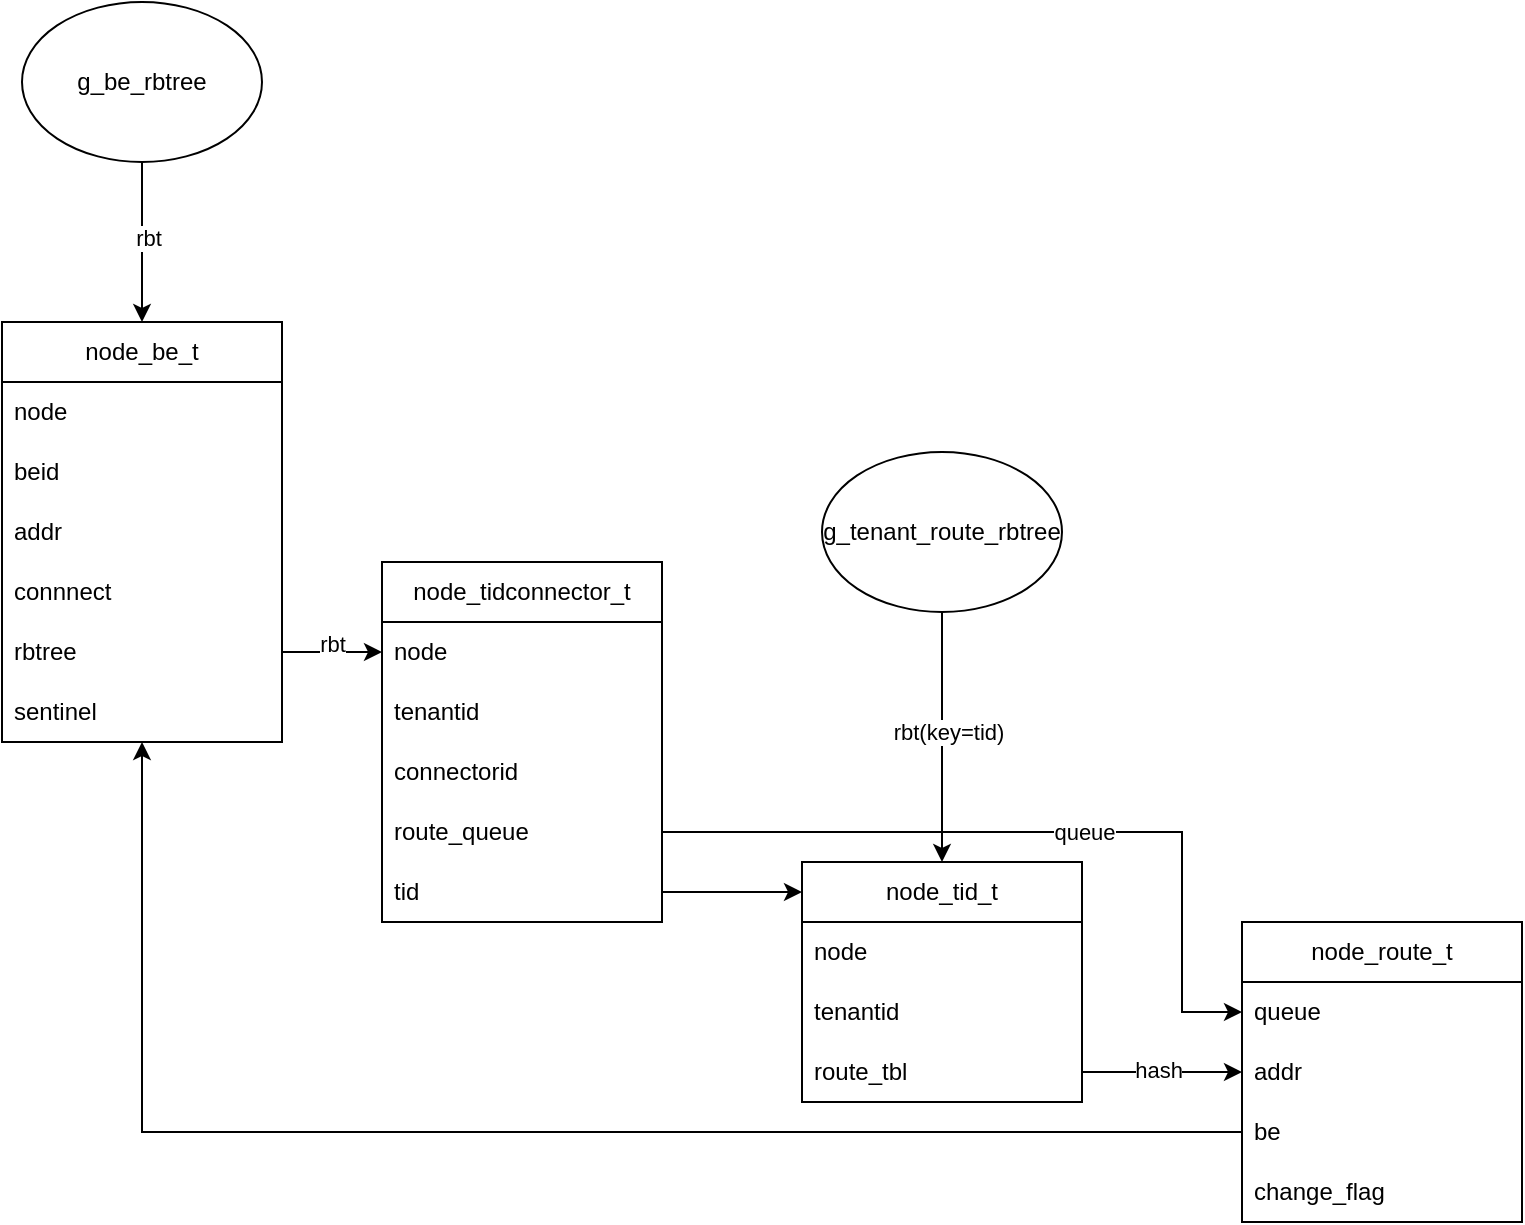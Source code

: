 <mxfile version="21.6.7" type="github">
  <diagram name="第 1 页" id="9tvE4MnZuXCgxkZs_Ca-">
    <mxGraphModel dx="1434" dy="750" grid="1" gridSize="10" guides="1" tooltips="1" connect="1" arrows="1" fold="1" page="1" pageScale="1" pageWidth="827" pageHeight="1169" math="0" shadow="0">
      <root>
        <mxCell id="0" />
        <mxCell id="1" parent="0" />
        <mxCell id="udV0yWRpovYs5E8_WzMy-1" value="g_be_rbtree" style="ellipse;whiteSpace=wrap;html=1;" vertex="1" parent="1">
          <mxGeometry x="60" y="60" width="120" height="80" as="geometry" />
        </mxCell>
        <mxCell id="udV0yWRpovYs5E8_WzMy-2" value="node_be_t" style="swimlane;fontStyle=0;childLayout=stackLayout;horizontal=1;startSize=30;horizontalStack=0;resizeParent=1;resizeParentMax=0;resizeLast=0;collapsible=1;marginBottom=0;whiteSpace=wrap;html=1;" vertex="1" parent="1">
          <mxGeometry x="50" y="220" width="140" height="210" as="geometry" />
        </mxCell>
        <mxCell id="udV0yWRpovYs5E8_WzMy-3" value="node" style="text;strokeColor=none;fillColor=none;align=left;verticalAlign=middle;spacingLeft=4;spacingRight=4;overflow=hidden;points=[[0,0.5],[1,0.5]];portConstraint=eastwest;rotatable=0;whiteSpace=wrap;html=1;" vertex="1" parent="udV0yWRpovYs5E8_WzMy-2">
          <mxGeometry y="30" width="140" height="30" as="geometry" />
        </mxCell>
        <mxCell id="udV0yWRpovYs5E8_WzMy-4" value="beid" style="text;strokeColor=none;fillColor=none;align=left;verticalAlign=middle;spacingLeft=4;spacingRight=4;overflow=hidden;points=[[0,0.5],[1,0.5]];portConstraint=eastwest;rotatable=0;whiteSpace=wrap;html=1;" vertex="1" parent="udV0yWRpovYs5E8_WzMy-2">
          <mxGeometry y="60" width="140" height="30" as="geometry" />
        </mxCell>
        <mxCell id="udV0yWRpovYs5E8_WzMy-5" value="addr" style="text;strokeColor=none;fillColor=none;align=left;verticalAlign=middle;spacingLeft=4;spacingRight=4;overflow=hidden;points=[[0,0.5],[1,0.5]];portConstraint=eastwest;rotatable=0;whiteSpace=wrap;html=1;" vertex="1" parent="udV0yWRpovYs5E8_WzMy-2">
          <mxGeometry y="90" width="140" height="30" as="geometry" />
        </mxCell>
        <mxCell id="udV0yWRpovYs5E8_WzMy-6" value="connnect" style="text;strokeColor=none;fillColor=none;align=left;verticalAlign=middle;spacingLeft=4;spacingRight=4;overflow=hidden;points=[[0,0.5],[1,0.5]];portConstraint=eastwest;rotatable=0;whiteSpace=wrap;html=1;" vertex="1" parent="udV0yWRpovYs5E8_WzMy-2">
          <mxGeometry y="120" width="140" height="30" as="geometry" />
        </mxCell>
        <mxCell id="udV0yWRpovYs5E8_WzMy-8" value="rbtree" style="text;strokeColor=none;fillColor=none;align=left;verticalAlign=middle;spacingLeft=4;spacingRight=4;overflow=hidden;points=[[0,0.5],[1,0.5]];portConstraint=eastwest;rotatable=0;whiteSpace=wrap;html=1;" vertex="1" parent="udV0yWRpovYs5E8_WzMy-2">
          <mxGeometry y="150" width="140" height="30" as="geometry" />
        </mxCell>
        <mxCell id="udV0yWRpovYs5E8_WzMy-7" value="sentinel" style="text;strokeColor=none;fillColor=none;align=left;verticalAlign=middle;spacingLeft=4;spacingRight=4;overflow=hidden;points=[[0,0.5],[1,0.5]];portConstraint=eastwest;rotatable=0;whiteSpace=wrap;html=1;" vertex="1" parent="udV0yWRpovYs5E8_WzMy-2">
          <mxGeometry y="180" width="140" height="30" as="geometry" />
        </mxCell>
        <mxCell id="udV0yWRpovYs5E8_WzMy-9" value="" style="endArrow=classic;html=1;rounded=0;exitX=0.5;exitY=1;exitDx=0;exitDy=0;entryX=0.5;entryY=0;entryDx=0;entryDy=0;" edge="1" parent="1" source="udV0yWRpovYs5E8_WzMy-1" target="udV0yWRpovYs5E8_WzMy-2">
          <mxGeometry width="50" height="50" relative="1" as="geometry">
            <mxPoint x="300" y="230" as="sourcePoint" />
            <mxPoint x="350" y="180" as="targetPoint" />
          </mxGeometry>
        </mxCell>
        <mxCell id="udV0yWRpovYs5E8_WzMy-10" value="rbt" style="edgeLabel;html=1;align=center;verticalAlign=middle;resizable=0;points=[];" vertex="1" connectable="0" parent="udV0yWRpovYs5E8_WzMy-9">
          <mxGeometry x="-0.048" y="3" relative="1" as="geometry">
            <mxPoint as="offset" />
          </mxGeometry>
        </mxCell>
        <mxCell id="udV0yWRpovYs5E8_WzMy-11" value="node_tidconnector_t" style="swimlane;fontStyle=0;childLayout=stackLayout;horizontal=1;startSize=30;horizontalStack=0;resizeParent=1;resizeParentMax=0;resizeLast=0;collapsible=1;marginBottom=0;whiteSpace=wrap;html=1;" vertex="1" parent="1">
          <mxGeometry x="240" y="340" width="140" height="180" as="geometry" />
        </mxCell>
        <mxCell id="udV0yWRpovYs5E8_WzMy-12" value="node" style="text;strokeColor=none;fillColor=none;align=left;verticalAlign=middle;spacingLeft=4;spacingRight=4;overflow=hidden;points=[[0,0.5],[1,0.5]];portConstraint=eastwest;rotatable=0;whiteSpace=wrap;html=1;" vertex="1" parent="udV0yWRpovYs5E8_WzMy-11">
          <mxGeometry y="30" width="140" height="30" as="geometry" />
        </mxCell>
        <mxCell id="udV0yWRpovYs5E8_WzMy-13" value="tenantid" style="text;strokeColor=none;fillColor=none;align=left;verticalAlign=middle;spacingLeft=4;spacingRight=4;overflow=hidden;points=[[0,0.5],[1,0.5]];portConstraint=eastwest;rotatable=0;whiteSpace=wrap;html=1;" vertex="1" parent="udV0yWRpovYs5E8_WzMy-11">
          <mxGeometry y="60" width="140" height="30" as="geometry" />
        </mxCell>
        <mxCell id="udV0yWRpovYs5E8_WzMy-14" value="connectorid" style="text;strokeColor=none;fillColor=none;align=left;verticalAlign=middle;spacingLeft=4;spacingRight=4;overflow=hidden;points=[[0,0.5],[1,0.5]];portConstraint=eastwest;rotatable=0;whiteSpace=wrap;html=1;" vertex="1" parent="udV0yWRpovYs5E8_WzMy-11">
          <mxGeometry y="90" width="140" height="30" as="geometry" />
        </mxCell>
        <mxCell id="udV0yWRpovYs5E8_WzMy-17" value="route_queue" style="text;strokeColor=none;fillColor=none;align=left;verticalAlign=middle;spacingLeft=4;spacingRight=4;overflow=hidden;points=[[0,0.5],[1,0.5]];portConstraint=eastwest;rotatable=0;whiteSpace=wrap;html=1;" vertex="1" parent="udV0yWRpovYs5E8_WzMy-11">
          <mxGeometry y="120" width="140" height="30" as="geometry" />
        </mxCell>
        <mxCell id="udV0yWRpovYs5E8_WzMy-16" value="tid" style="text;strokeColor=none;fillColor=none;align=left;verticalAlign=middle;spacingLeft=4;spacingRight=4;overflow=hidden;points=[[0,0.5],[1,0.5]];portConstraint=eastwest;rotatable=0;whiteSpace=wrap;html=1;" vertex="1" parent="udV0yWRpovYs5E8_WzMy-11">
          <mxGeometry y="150" width="140" height="30" as="geometry" />
        </mxCell>
        <mxCell id="udV0yWRpovYs5E8_WzMy-18" value="" style="endArrow=classic;html=1;rounded=0;exitX=1;exitY=0.5;exitDx=0;exitDy=0;entryX=0;entryY=0.5;entryDx=0;entryDy=0;" edge="1" parent="1" source="udV0yWRpovYs5E8_WzMy-8" target="udV0yWRpovYs5E8_WzMy-12">
          <mxGeometry width="50" height="50" relative="1" as="geometry">
            <mxPoint x="110" y="400" as="sourcePoint" />
            <mxPoint x="250" y="590" as="targetPoint" />
          </mxGeometry>
        </mxCell>
        <mxCell id="udV0yWRpovYs5E8_WzMy-19" value="rbt" style="edgeLabel;html=1;align=center;verticalAlign=middle;resizable=0;points=[];" vertex="1" connectable="0" parent="udV0yWRpovYs5E8_WzMy-18">
          <mxGeometry x="-0.059" y="4" relative="1" as="geometry">
            <mxPoint x="1" as="offset" />
          </mxGeometry>
        </mxCell>
        <mxCell id="udV0yWRpovYs5E8_WzMy-20" value="g_tenant_route_rbtree" style="ellipse;whiteSpace=wrap;html=1;" vertex="1" parent="1">
          <mxGeometry x="460" y="285" width="120" height="80" as="geometry" />
        </mxCell>
        <mxCell id="udV0yWRpovYs5E8_WzMy-21" value="node_tid_t" style="swimlane;fontStyle=0;childLayout=stackLayout;horizontal=1;startSize=30;horizontalStack=0;resizeParent=1;resizeParentMax=0;resizeLast=0;collapsible=1;marginBottom=0;whiteSpace=wrap;html=1;" vertex="1" parent="1">
          <mxGeometry x="450" y="490" width="140" height="120" as="geometry" />
        </mxCell>
        <mxCell id="udV0yWRpovYs5E8_WzMy-22" value="node" style="text;strokeColor=none;fillColor=none;align=left;verticalAlign=middle;spacingLeft=4;spacingRight=4;overflow=hidden;points=[[0,0.5],[1,0.5]];portConstraint=eastwest;rotatable=0;whiteSpace=wrap;html=1;" vertex="1" parent="udV0yWRpovYs5E8_WzMy-21">
          <mxGeometry y="30" width="140" height="30" as="geometry" />
        </mxCell>
        <mxCell id="udV0yWRpovYs5E8_WzMy-23" value="tenantid" style="text;strokeColor=none;fillColor=none;align=left;verticalAlign=middle;spacingLeft=4;spacingRight=4;overflow=hidden;points=[[0,0.5],[1,0.5]];portConstraint=eastwest;rotatable=0;whiteSpace=wrap;html=1;" vertex="1" parent="udV0yWRpovYs5E8_WzMy-21">
          <mxGeometry y="60" width="140" height="30" as="geometry" />
        </mxCell>
        <mxCell id="udV0yWRpovYs5E8_WzMy-24" value="route_tbl" style="text;strokeColor=none;fillColor=none;align=left;verticalAlign=middle;spacingLeft=4;spacingRight=4;overflow=hidden;points=[[0,0.5],[1,0.5]];portConstraint=eastwest;rotatable=0;whiteSpace=wrap;html=1;" vertex="1" parent="udV0yWRpovYs5E8_WzMy-21">
          <mxGeometry y="90" width="140" height="30" as="geometry" />
        </mxCell>
        <mxCell id="udV0yWRpovYs5E8_WzMy-25" value="" style="endArrow=classic;html=1;rounded=0;exitX=0.5;exitY=1;exitDx=0;exitDy=0;entryX=0.5;entryY=0;entryDx=0;entryDy=0;" edge="1" parent="1" source="udV0yWRpovYs5E8_WzMy-20" target="udV0yWRpovYs5E8_WzMy-21">
          <mxGeometry width="50" height="50" relative="1" as="geometry">
            <mxPoint x="130" y="150" as="sourcePoint" />
            <mxPoint x="130" y="230" as="targetPoint" />
          </mxGeometry>
        </mxCell>
        <mxCell id="udV0yWRpovYs5E8_WzMy-26" value="rbt(key=tid)" style="edgeLabel;html=1;align=center;verticalAlign=middle;resizable=0;points=[];" vertex="1" connectable="0" parent="udV0yWRpovYs5E8_WzMy-25">
          <mxGeometry x="-0.048" y="3" relative="1" as="geometry">
            <mxPoint as="offset" />
          </mxGeometry>
        </mxCell>
        <mxCell id="udV0yWRpovYs5E8_WzMy-27" value="" style="endArrow=classic;html=1;rounded=0;exitX=1;exitY=0.5;exitDx=0;exitDy=0;" edge="1" parent="1" source="udV0yWRpovYs5E8_WzMy-16">
          <mxGeometry width="50" height="50" relative="1" as="geometry">
            <mxPoint x="540" y="530" as="sourcePoint" />
            <mxPoint x="450" y="505" as="targetPoint" />
          </mxGeometry>
        </mxCell>
        <mxCell id="udV0yWRpovYs5E8_WzMy-28" value="node_route_t" style="swimlane;fontStyle=0;childLayout=stackLayout;horizontal=1;startSize=30;horizontalStack=0;resizeParent=1;resizeParentMax=0;resizeLast=0;collapsible=1;marginBottom=0;whiteSpace=wrap;html=1;" vertex="1" parent="1">
          <mxGeometry x="670" y="520" width="140" height="150" as="geometry" />
        </mxCell>
        <mxCell id="udV0yWRpovYs5E8_WzMy-29" value="queue" style="text;strokeColor=none;fillColor=none;align=left;verticalAlign=middle;spacingLeft=4;spacingRight=4;overflow=hidden;points=[[0,0.5],[1,0.5]];portConstraint=eastwest;rotatable=0;whiteSpace=wrap;html=1;" vertex="1" parent="udV0yWRpovYs5E8_WzMy-28">
          <mxGeometry y="30" width="140" height="30" as="geometry" />
        </mxCell>
        <mxCell id="udV0yWRpovYs5E8_WzMy-30" value="addr" style="text;strokeColor=none;fillColor=none;align=left;verticalAlign=middle;spacingLeft=4;spacingRight=4;overflow=hidden;points=[[0,0.5],[1,0.5]];portConstraint=eastwest;rotatable=0;whiteSpace=wrap;html=1;" vertex="1" parent="udV0yWRpovYs5E8_WzMy-28">
          <mxGeometry y="60" width="140" height="30" as="geometry" />
        </mxCell>
        <mxCell id="udV0yWRpovYs5E8_WzMy-31" value="be" style="text;strokeColor=none;fillColor=none;align=left;verticalAlign=middle;spacingLeft=4;spacingRight=4;overflow=hidden;points=[[0,0.5],[1,0.5]];portConstraint=eastwest;rotatable=0;whiteSpace=wrap;html=1;" vertex="1" parent="udV0yWRpovYs5E8_WzMy-28">
          <mxGeometry y="90" width="140" height="30" as="geometry" />
        </mxCell>
        <mxCell id="udV0yWRpovYs5E8_WzMy-32" value="change_flag" style="text;strokeColor=none;fillColor=none;align=left;verticalAlign=middle;spacingLeft=4;spacingRight=4;overflow=hidden;points=[[0,0.5],[1,0.5]];portConstraint=eastwest;rotatable=0;whiteSpace=wrap;html=1;" vertex="1" parent="udV0yWRpovYs5E8_WzMy-28">
          <mxGeometry y="120" width="140" height="30" as="geometry" />
        </mxCell>
        <mxCell id="udV0yWRpovYs5E8_WzMy-33" value="" style="edgeStyle=orthogonalEdgeStyle;rounded=0;orthogonalLoop=1;jettySize=auto;html=1;entryX=0;entryY=0.5;entryDx=0;entryDy=0;" edge="1" parent="1" source="udV0yWRpovYs5E8_WzMy-24" target="udV0yWRpovYs5E8_WzMy-30">
          <mxGeometry relative="1" as="geometry" />
        </mxCell>
        <mxCell id="udV0yWRpovYs5E8_WzMy-34" value="hash" style="edgeLabel;html=1;align=center;verticalAlign=middle;resizable=0;points=[];" vertex="1" connectable="0" parent="udV0yWRpovYs5E8_WzMy-33">
          <mxGeometry x="-0.05" y="1" relative="1" as="geometry">
            <mxPoint as="offset" />
          </mxGeometry>
        </mxCell>
        <mxCell id="udV0yWRpovYs5E8_WzMy-35" value="" style="endArrow=classic;html=1;rounded=0;exitX=1;exitY=0.5;exitDx=0;exitDy=0;entryX=0;entryY=0.5;entryDx=0;entryDy=0;" edge="1" parent="1" source="udV0yWRpovYs5E8_WzMy-17" target="udV0yWRpovYs5E8_WzMy-29">
          <mxGeometry width="50" height="50" relative="1" as="geometry">
            <mxPoint x="710" y="370" as="sourcePoint" />
            <mxPoint x="760" y="320" as="targetPoint" />
            <Array as="points">
              <mxPoint x="640" y="475" />
              <mxPoint x="640" y="565" />
            </Array>
          </mxGeometry>
        </mxCell>
        <mxCell id="udV0yWRpovYs5E8_WzMy-36" value="queue" style="edgeLabel;html=1;align=center;verticalAlign=middle;resizable=0;points=[];" vertex="1" connectable="0" parent="udV0yWRpovYs5E8_WzMy-35">
          <mxGeometry x="-0.825" y="-1" relative="1" as="geometry">
            <mxPoint x="177" y="-1" as="offset" />
          </mxGeometry>
        </mxCell>
        <mxCell id="udV0yWRpovYs5E8_WzMy-37" value="" style="endArrow=classic;html=1;rounded=0;exitX=0;exitY=0.5;exitDx=0;exitDy=0;" edge="1" parent="1" source="udV0yWRpovYs5E8_WzMy-31">
          <mxGeometry width="50" height="50" relative="1" as="geometry">
            <mxPoint x="390" y="510" as="sourcePoint" />
            <mxPoint x="120" y="430" as="targetPoint" />
            <Array as="points">
              <mxPoint x="120" y="625" />
            </Array>
          </mxGeometry>
        </mxCell>
      </root>
    </mxGraphModel>
  </diagram>
</mxfile>
